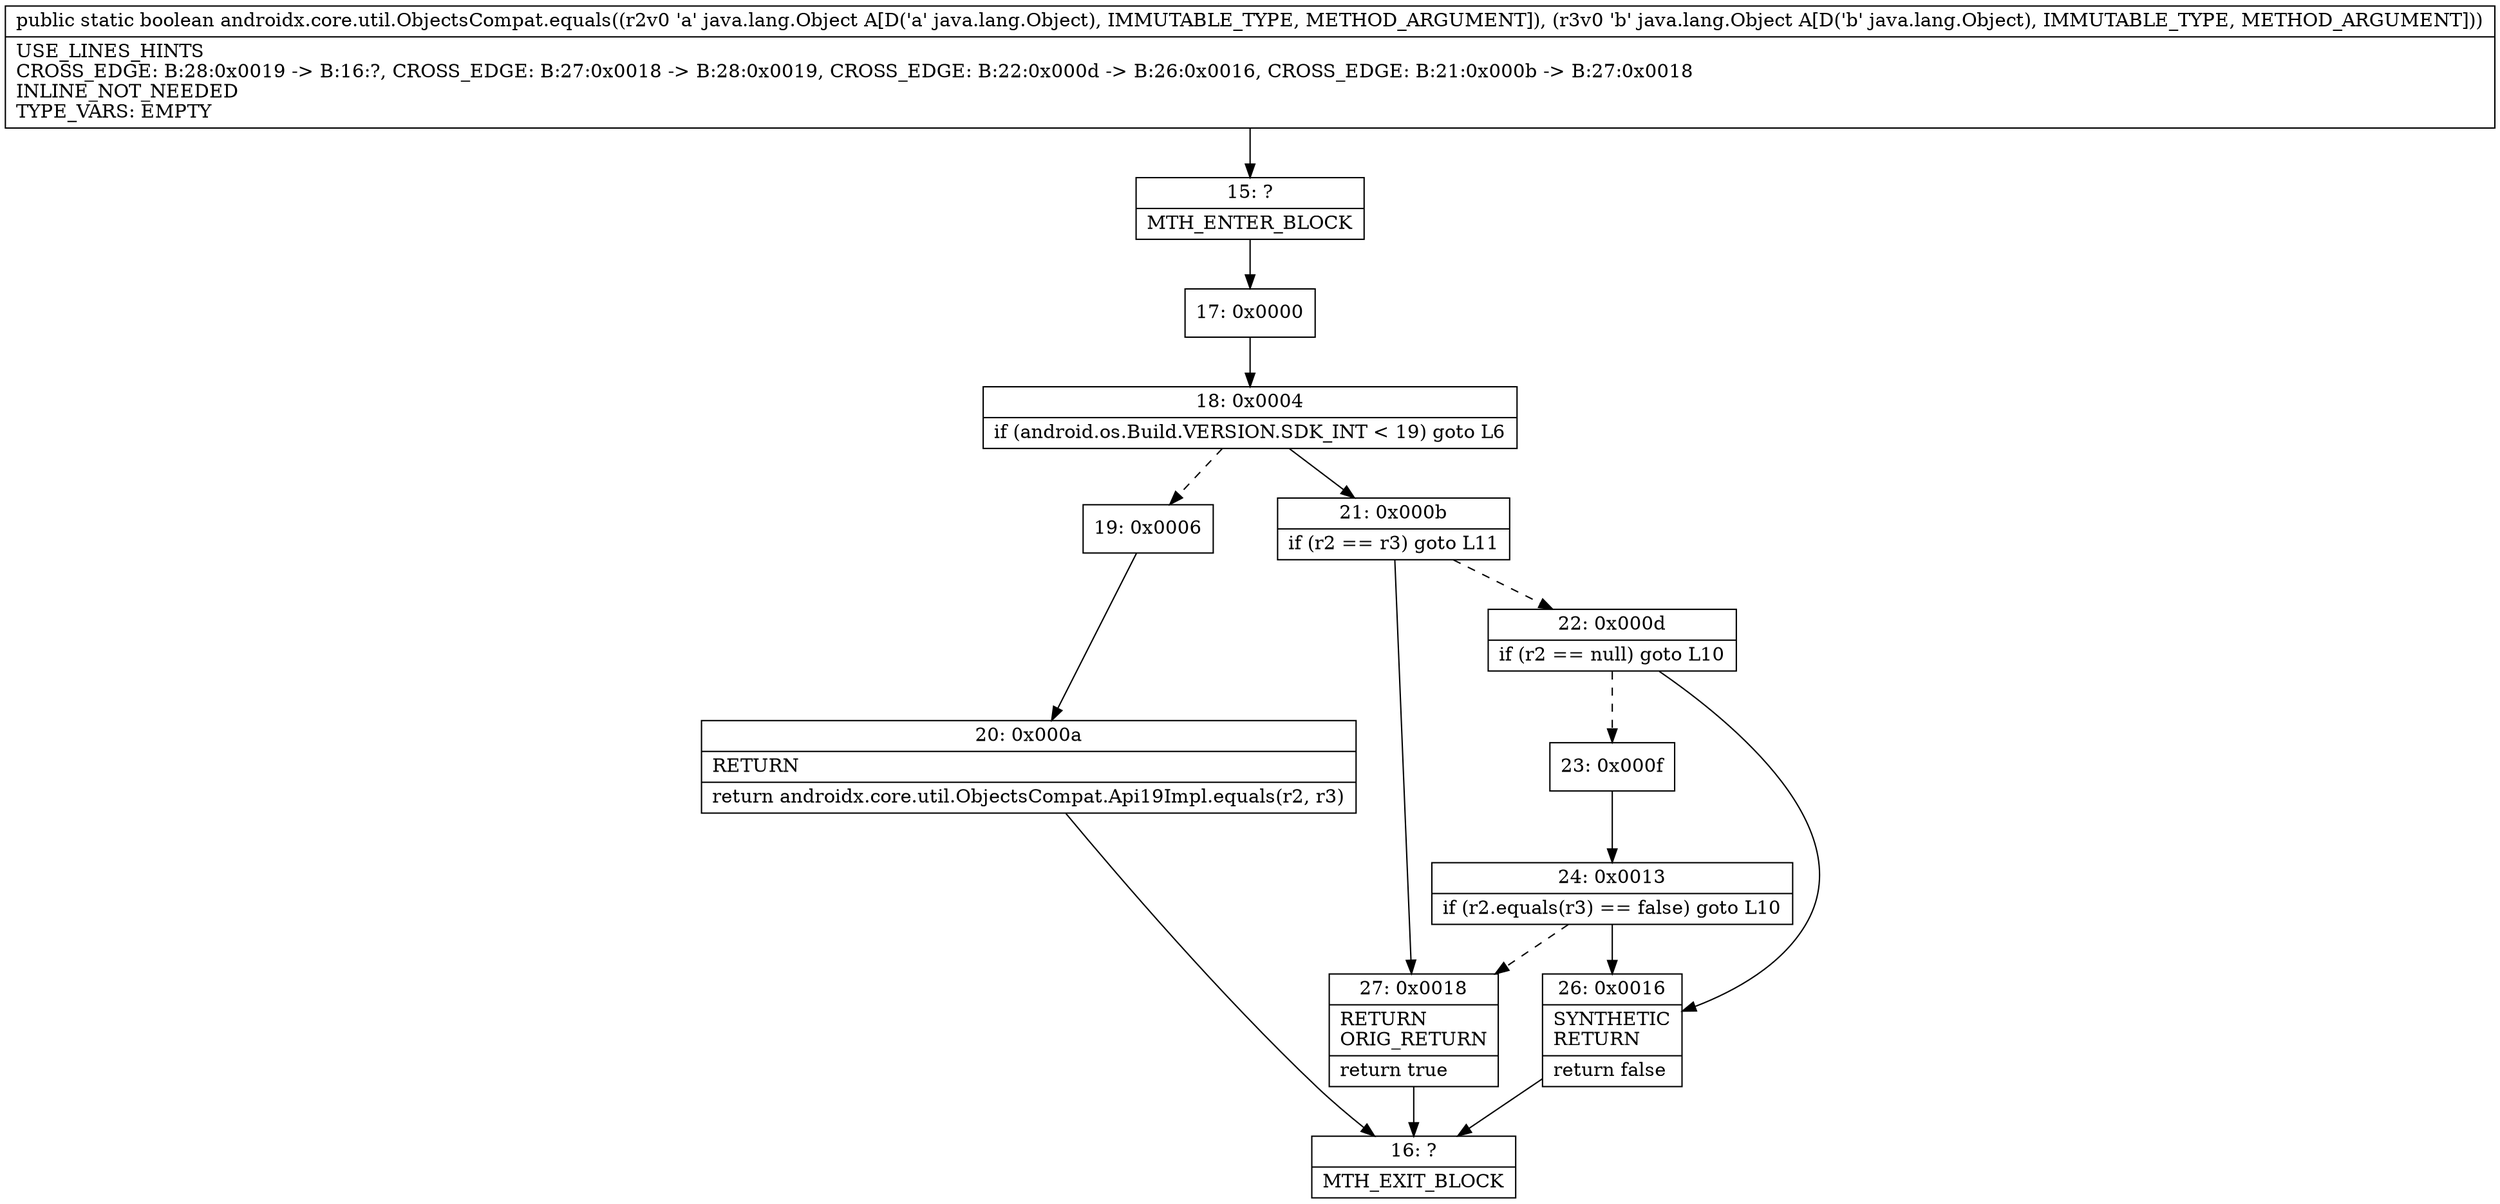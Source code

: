 digraph "CFG forandroidx.core.util.ObjectsCompat.equals(Ljava\/lang\/Object;Ljava\/lang\/Object;)Z" {
Node_15 [shape=record,label="{15\:\ ?|MTH_ENTER_BLOCK\l}"];
Node_17 [shape=record,label="{17\:\ 0x0000}"];
Node_18 [shape=record,label="{18\:\ 0x0004|if (android.os.Build.VERSION.SDK_INT \< 19) goto L6\l}"];
Node_19 [shape=record,label="{19\:\ 0x0006}"];
Node_20 [shape=record,label="{20\:\ 0x000a|RETURN\l|return androidx.core.util.ObjectsCompat.Api19Impl.equals(r2, r3)\l}"];
Node_16 [shape=record,label="{16\:\ ?|MTH_EXIT_BLOCK\l}"];
Node_21 [shape=record,label="{21\:\ 0x000b|if (r2 == r3) goto L11\l}"];
Node_22 [shape=record,label="{22\:\ 0x000d|if (r2 == null) goto L10\l}"];
Node_23 [shape=record,label="{23\:\ 0x000f}"];
Node_24 [shape=record,label="{24\:\ 0x0013|if (r2.equals(r3) == false) goto L10\l}"];
Node_26 [shape=record,label="{26\:\ 0x0016|SYNTHETIC\lRETURN\l|return false\l}"];
Node_27 [shape=record,label="{27\:\ 0x0018|RETURN\lORIG_RETURN\l|return true\l}"];
MethodNode[shape=record,label="{public static boolean androidx.core.util.ObjectsCompat.equals((r2v0 'a' java.lang.Object A[D('a' java.lang.Object), IMMUTABLE_TYPE, METHOD_ARGUMENT]), (r3v0 'b' java.lang.Object A[D('b' java.lang.Object), IMMUTABLE_TYPE, METHOD_ARGUMENT]))  | USE_LINES_HINTS\lCROSS_EDGE: B:28:0x0019 \-\> B:16:?, CROSS_EDGE: B:27:0x0018 \-\> B:28:0x0019, CROSS_EDGE: B:22:0x000d \-\> B:26:0x0016, CROSS_EDGE: B:21:0x000b \-\> B:27:0x0018\lINLINE_NOT_NEEDED\lTYPE_VARS: EMPTY\l}"];
MethodNode -> Node_15;Node_15 -> Node_17;
Node_17 -> Node_18;
Node_18 -> Node_19[style=dashed];
Node_18 -> Node_21;
Node_19 -> Node_20;
Node_20 -> Node_16;
Node_21 -> Node_22[style=dashed];
Node_21 -> Node_27;
Node_22 -> Node_23[style=dashed];
Node_22 -> Node_26;
Node_23 -> Node_24;
Node_24 -> Node_26;
Node_24 -> Node_27[style=dashed];
Node_26 -> Node_16;
Node_27 -> Node_16;
}

